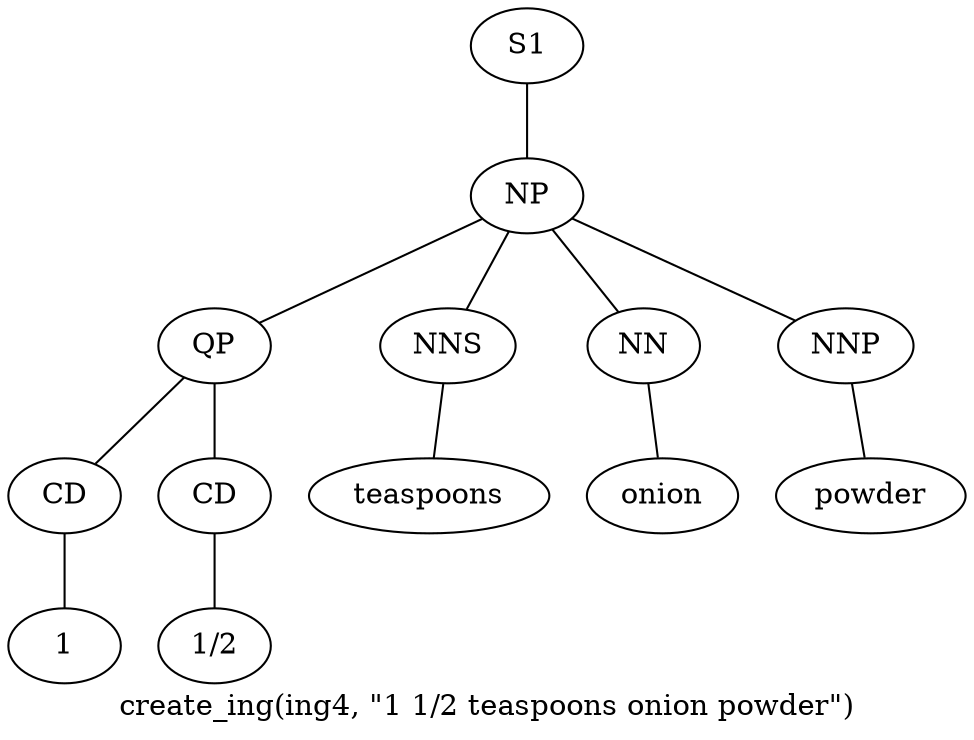 graph SyntaxGraph {
	label = "create_ing(ing4, \"1 1/2 teaspoons onion powder\")";
	Node0 [label="S1"];
	Node1 [label="NP"];
	Node2 [label="QP"];
	Node3 [label="CD"];
	Node4 [label="1"];
	Node5 [label="CD"];
	Node6 [label="1/2"];
	Node7 [label="NNS"];
	Node8 [label="teaspoons"];
	Node9 [label="NN"];
	Node10 [label="onion"];
	Node11 [label="NNP"];
	Node12 [label="powder"];

	Node0 -- Node1;
	Node1 -- Node2;
	Node1 -- Node7;
	Node1 -- Node9;
	Node1 -- Node11;
	Node2 -- Node3;
	Node2 -- Node5;
	Node3 -- Node4;
	Node5 -- Node6;
	Node7 -- Node8;
	Node9 -- Node10;
	Node11 -- Node12;
}